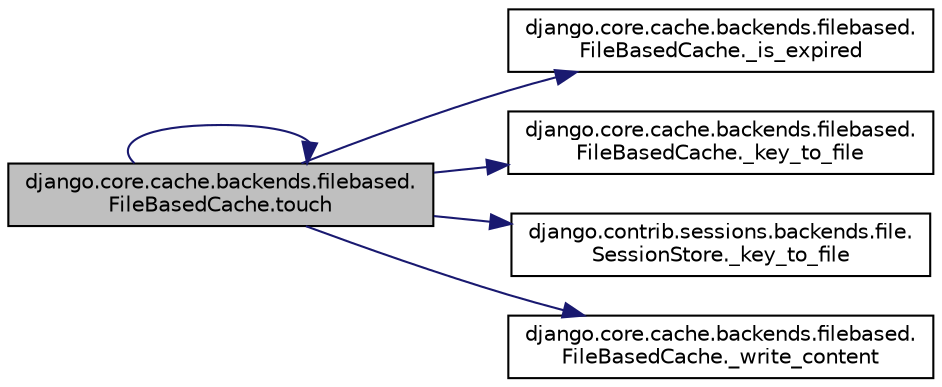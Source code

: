digraph "django.core.cache.backends.filebased.FileBasedCache.touch"
{
 // LATEX_PDF_SIZE
  edge [fontname="Helvetica",fontsize="10",labelfontname="Helvetica",labelfontsize="10"];
  node [fontname="Helvetica",fontsize="10",shape=record];
  rankdir="LR";
  Node1 [label="django.core.cache.backends.filebased.\lFileBasedCache.touch",height=0.2,width=0.4,color="black", fillcolor="grey75", style="filled", fontcolor="black",tooltip=" "];
  Node1 -> Node2 [color="midnightblue",fontsize="10",style="solid",fontname="Helvetica"];
  Node2 [label="django.core.cache.backends.filebased.\lFileBasedCache._is_expired",height=0.2,width=0.4,color="black", fillcolor="white", style="filled",URL="$df/d01/classdjango_1_1core_1_1cache_1_1backends_1_1filebased_1_1_file_based_cache.html#ac834d062b77000b75ae096306bef0f70",tooltip=" "];
  Node1 -> Node3 [color="midnightblue",fontsize="10",style="solid",fontname="Helvetica"];
  Node3 [label="django.core.cache.backends.filebased.\lFileBasedCache._key_to_file",height=0.2,width=0.4,color="black", fillcolor="white", style="filled",URL="$df/d01/classdjango_1_1core_1_1cache_1_1backends_1_1filebased_1_1_file_based_cache.html#ad8ca7d2ca519f2992c42cc633be6321c",tooltip=" "];
  Node1 -> Node4 [color="midnightblue",fontsize="10",style="solid",fontname="Helvetica"];
  Node4 [label="django.contrib.sessions.backends.file.\lSessionStore._key_to_file",height=0.2,width=0.4,color="black", fillcolor="white", style="filled",URL="$dc/dba/classdjango_1_1contrib_1_1sessions_1_1backends_1_1file_1_1_session_store.html#ac0c216417e5122c63a83dfcb57025e92",tooltip=" "];
  Node1 -> Node5 [color="midnightblue",fontsize="10",style="solid",fontname="Helvetica"];
  Node5 [label="django.core.cache.backends.filebased.\lFileBasedCache._write_content",height=0.2,width=0.4,color="black", fillcolor="white", style="filled",URL="$df/d01/classdjango_1_1core_1_1cache_1_1backends_1_1filebased_1_1_file_based_cache.html#af2174aa25d666f57386bab1a9c780f46",tooltip=" "];
  Node1 -> Node1 [color="midnightblue",fontsize="10",style="solid",fontname="Helvetica"];
}
